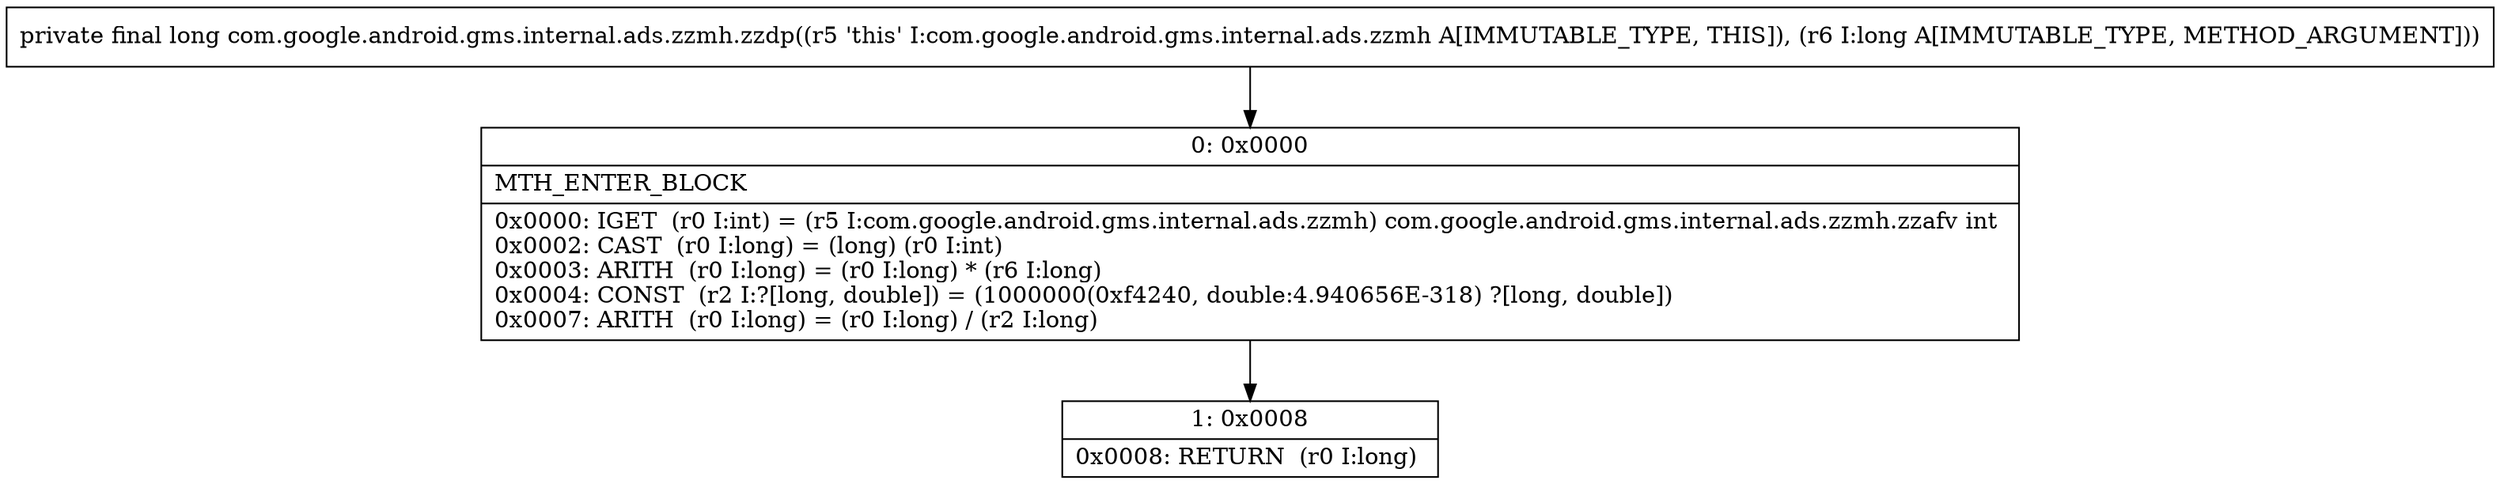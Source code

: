 digraph "CFG forcom.google.android.gms.internal.ads.zzmh.zzdp(J)J" {
Node_0 [shape=record,label="{0\:\ 0x0000|MTH_ENTER_BLOCK\l|0x0000: IGET  (r0 I:int) = (r5 I:com.google.android.gms.internal.ads.zzmh) com.google.android.gms.internal.ads.zzmh.zzafv int \l0x0002: CAST  (r0 I:long) = (long) (r0 I:int) \l0x0003: ARITH  (r0 I:long) = (r0 I:long) * (r6 I:long) \l0x0004: CONST  (r2 I:?[long, double]) = (1000000(0xf4240, double:4.940656E\-318) ?[long, double]) \l0x0007: ARITH  (r0 I:long) = (r0 I:long) \/ (r2 I:long) \l}"];
Node_1 [shape=record,label="{1\:\ 0x0008|0x0008: RETURN  (r0 I:long) \l}"];
MethodNode[shape=record,label="{private final long com.google.android.gms.internal.ads.zzmh.zzdp((r5 'this' I:com.google.android.gms.internal.ads.zzmh A[IMMUTABLE_TYPE, THIS]), (r6 I:long A[IMMUTABLE_TYPE, METHOD_ARGUMENT])) }"];
MethodNode -> Node_0;
Node_0 -> Node_1;
}

